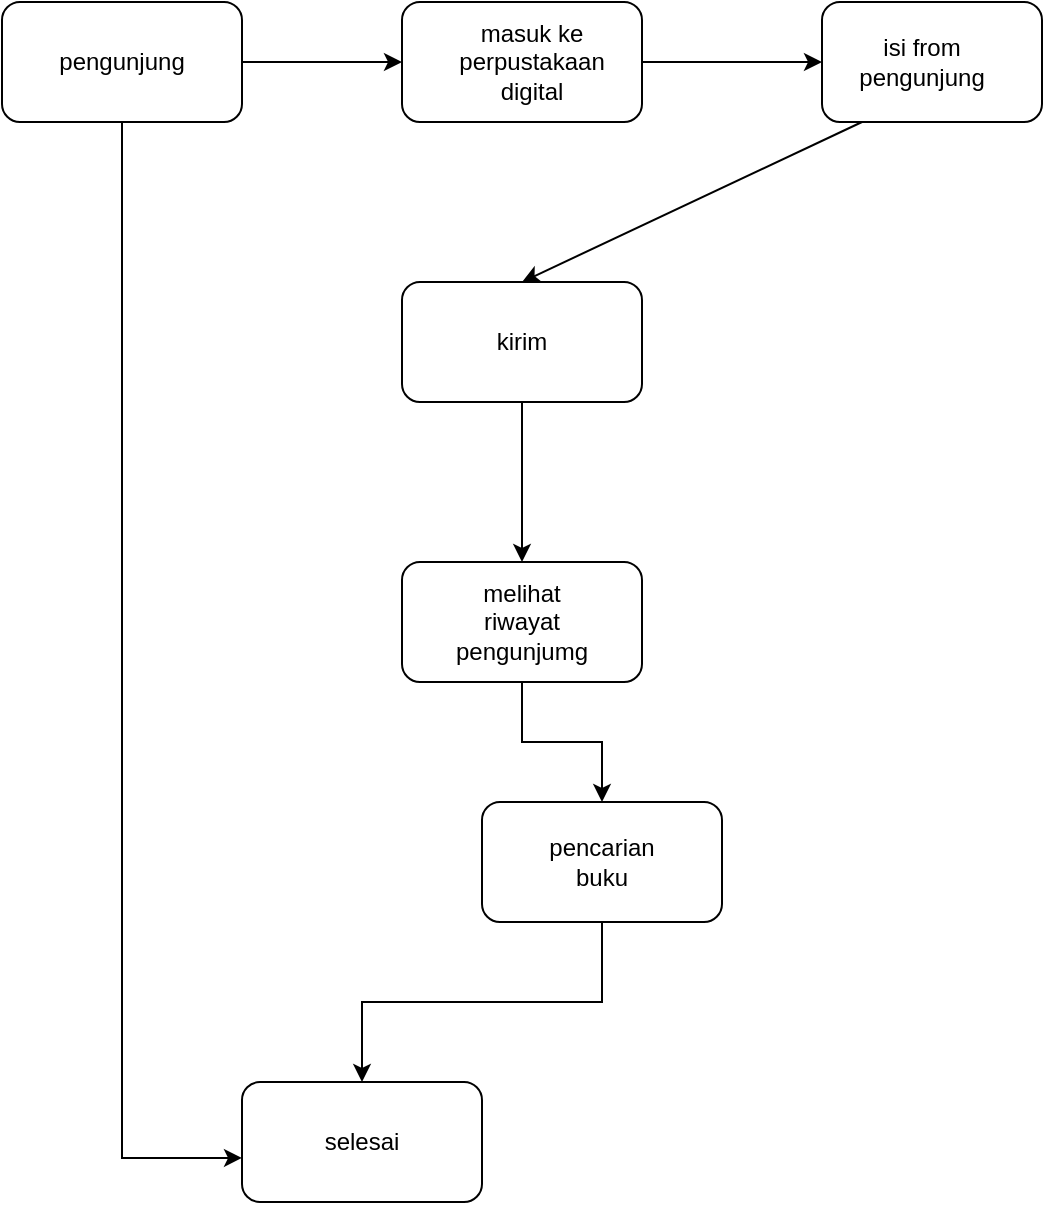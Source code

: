 <mxfile version="23.0.0" type="github">
  <diagram name="Halaman-1" id="Cq5LC0TPIV8pmdwwI8M8">
    <mxGraphModel dx="1114" dy="600" grid="1" gridSize="10" guides="1" tooltips="1" connect="1" arrows="1" fold="1" page="1" pageScale="1" pageWidth="827" pageHeight="1169" math="0" shadow="0">
      <root>
        <mxCell id="0" />
        <mxCell id="1" parent="0" />
        <mxCell id="ihVLqHKPbFHmck9S6r5G-7" value="" style="edgeStyle=orthogonalEdgeStyle;rounded=0;orthogonalLoop=1;jettySize=auto;html=1;" edge="1" parent="1" source="ihVLqHKPbFHmck9S6r5G-4" target="ihVLqHKPbFHmck9S6r5G-6">
          <mxGeometry relative="1" as="geometry" />
        </mxCell>
        <mxCell id="ihVLqHKPbFHmck9S6r5G-4" value="" style="rounded=1;whiteSpace=wrap;html=1;" vertex="1" parent="1">
          <mxGeometry x="190" y="460" width="120" height="60" as="geometry" />
        </mxCell>
        <mxCell id="ihVLqHKPbFHmck9S6r5G-5" value="pengunjung" style="text;html=1;strokeColor=none;fillColor=none;align=center;verticalAlign=middle;whiteSpace=wrap;rounded=0;" vertex="1" parent="1">
          <mxGeometry x="220" y="475" width="60" height="30" as="geometry" />
        </mxCell>
        <mxCell id="ihVLqHKPbFHmck9S6r5G-13" value="" style="edgeStyle=orthogonalEdgeStyle;rounded=0;orthogonalLoop=1;jettySize=auto;html=1;" edge="1" parent="1" source="ihVLqHKPbFHmck9S6r5G-6" target="ihVLqHKPbFHmck9S6r5G-12">
          <mxGeometry relative="1" as="geometry" />
        </mxCell>
        <mxCell id="ihVLqHKPbFHmck9S6r5G-6" value="" style="whiteSpace=wrap;html=1;rounded=1;" vertex="1" parent="1">
          <mxGeometry x="390" y="460" width="120" height="60" as="geometry" />
        </mxCell>
        <mxCell id="ihVLqHKPbFHmck9S6r5G-11" value="" style="edgeStyle=orthogonalEdgeStyle;rounded=0;orthogonalLoop=1;jettySize=auto;html=1;" edge="1" parent="1" source="ihVLqHKPbFHmck9S6r5G-8" target="ihVLqHKPbFHmck9S6r5G-10">
          <mxGeometry relative="1" as="geometry" />
        </mxCell>
        <mxCell id="ihVLqHKPbFHmck9S6r5G-8" value="kirim" style="whiteSpace=wrap;html=1;rounded=1;" vertex="1" parent="1">
          <mxGeometry x="390" y="600" width="120" height="60" as="geometry" />
        </mxCell>
        <mxCell id="ihVLqHKPbFHmck9S6r5G-18" value="" style="edgeStyle=orthogonalEdgeStyle;rounded=0;orthogonalLoop=1;jettySize=auto;html=1;" edge="1" parent="1" source="ihVLqHKPbFHmck9S6r5G-10" target="ihVLqHKPbFHmck9S6r5G-17">
          <mxGeometry relative="1" as="geometry" />
        </mxCell>
        <mxCell id="ihVLqHKPbFHmck9S6r5G-10" value="" style="whiteSpace=wrap;html=1;rounded=1;" vertex="1" parent="1">
          <mxGeometry x="390" y="740" width="120" height="60" as="geometry" />
        </mxCell>
        <mxCell id="ihVLqHKPbFHmck9S6r5G-12" value="" style="whiteSpace=wrap;html=1;rounded=1;" vertex="1" parent="1">
          <mxGeometry x="600" y="460" width="110" height="60" as="geometry" />
        </mxCell>
        <mxCell id="ihVLqHKPbFHmck9S6r5G-14" value="masuk ke perpustakaan digital" style="text;html=1;strokeColor=none;fillColor=none;align=center;verticalAlign=middle;whiteSpace=wrap;rounded=0;" vertex="1" parent="1">
          <mxGeometry x="420" y="475" width="70" height="30" as="geometry" />
        </mxCell>
        <mxCell id="ihVLqHKPbFHmck9S6r5G-15" value="isi from pengunjung" style="text;html=1;strokeColor=none;fillColor=none;align=center;verticalAlign=middle;whiteSpace=wrap;rounded=0;" vertex="1" parent="1">
          <mxGeometry x="620" y="460" width="60" height="60" as="geometry" />
        </mxCell>
        <mxCell id="ihVLqHKPbFHmck9S6r5G-16" value="melihat riwayat pengunjumg" style="text;html=1;strokeColor=none;fillColor=none;align=center;verticalAlign=middle;whiteSpace=wrap;rounded=0;" vertex="1" parent="1">
          <mxGeometry x="420" y="755" width="60" height="30" as="geometry" />
        </mxCell>
        <mxCell id="ihVLqHKPbFHmck9S6r5G-20" value="" style="edgeStyle=orthogonalEdgeStyle;rounded=0;orthogonalLoop=1;jettySize=auto;html=1;" edge="1" parent="1" source="ihVLqHKPbFHmck9S6r5G-17" target="ihVLqHKPbFHmck9S6r5G-19">
          <mxGeometry relative="1" as="geometry" />
        </mxCell>
        <mxCell id="ihVLqHKPbFHmck9S6r5G-17" value="" style="whiteSpace=wrap;html=1;rounded=1;" vertex="1" parent="1">
          <mxGeometry x="430" y="860" width="120" height="60" as="geometry" />
        </mxCell>
        <mxCell id="ihVLqHKPbFHmck9S6r5G-19" value="" style="whiteSpace=wrap;html=1;rounded=1;" vertex="1" parent="1">
          <mxGeometry x="310" y="1000" width="120" height="60" as="geometry" />
        </mxCell>
        <mxCell id="ihVLqHKPbFHmck9S6r5G-22" value="pencarian buku" style="text;html=1;strokeColor=none;fillColor=none;align=center;verticalAlign=middle;whiteSpace=wrap;rounded=0;" vertex="1" parent="1">
          <mxGeometry x="460" y="875" width="60" height="30" as="geometry" />
        </mxCell>
        <mxCell id="ihVLqHKPbFHmck9S6r5G-23" value="selesai" style="text;html=1;strokeColor=none;fillColor=none;align=center;verticalAlign=middle;whiteSpace=wrap;rounded=0;" vertex="1" parent="1">
          <mxGeometry x="340" y="1015" width="60" height="30" as="geometry" />
        </mxCell>
        <mxCell id="ihVLqHKPbFHmck9S6r5G-27" style="edgeStyle=orthogonalEdgeStyle;rounded=0;orthogonalLoop=1;jettySize=auto;html=1;entryX=0;entryY=0.633;entryDx=0;entryDy=0;entryPerimeter=0;" edge="1" parent="1" source="ihVLqHKPbFHmck9S6r5G-4" target="ihVLqHKPbFHmck9S6r5G-19">
          <mxGeometry relative="1" as="geometry" />
        </mxCell>
        <mxCell id="ihVLqHKPbFHmck9S6r5G-32" value="" style="endArrow=classic;html=1;rounded=0;entryX=0.5;entryY=0;entryDx=0;entryDy=0;exitX=0;exitY=1;exitDx=0;exitDy=0;" edge="1" parent="1" source="ihVLqHKPbFHmck9S6r5G-15" target="ihVLqHKPbFHmck9S6r5G-8">
          <mxGeometry width="50" height="50" relative="1" as="geometry">
            <mxPoint x="440" y="520" as="sourcePoint" />
            <mxPoint x="490" y="470" as="targetPoint" />
          </mxGeometry>
        </mxCell>
      </root>
    </mxGraphModel>
  </diagram>
</mxfile>
